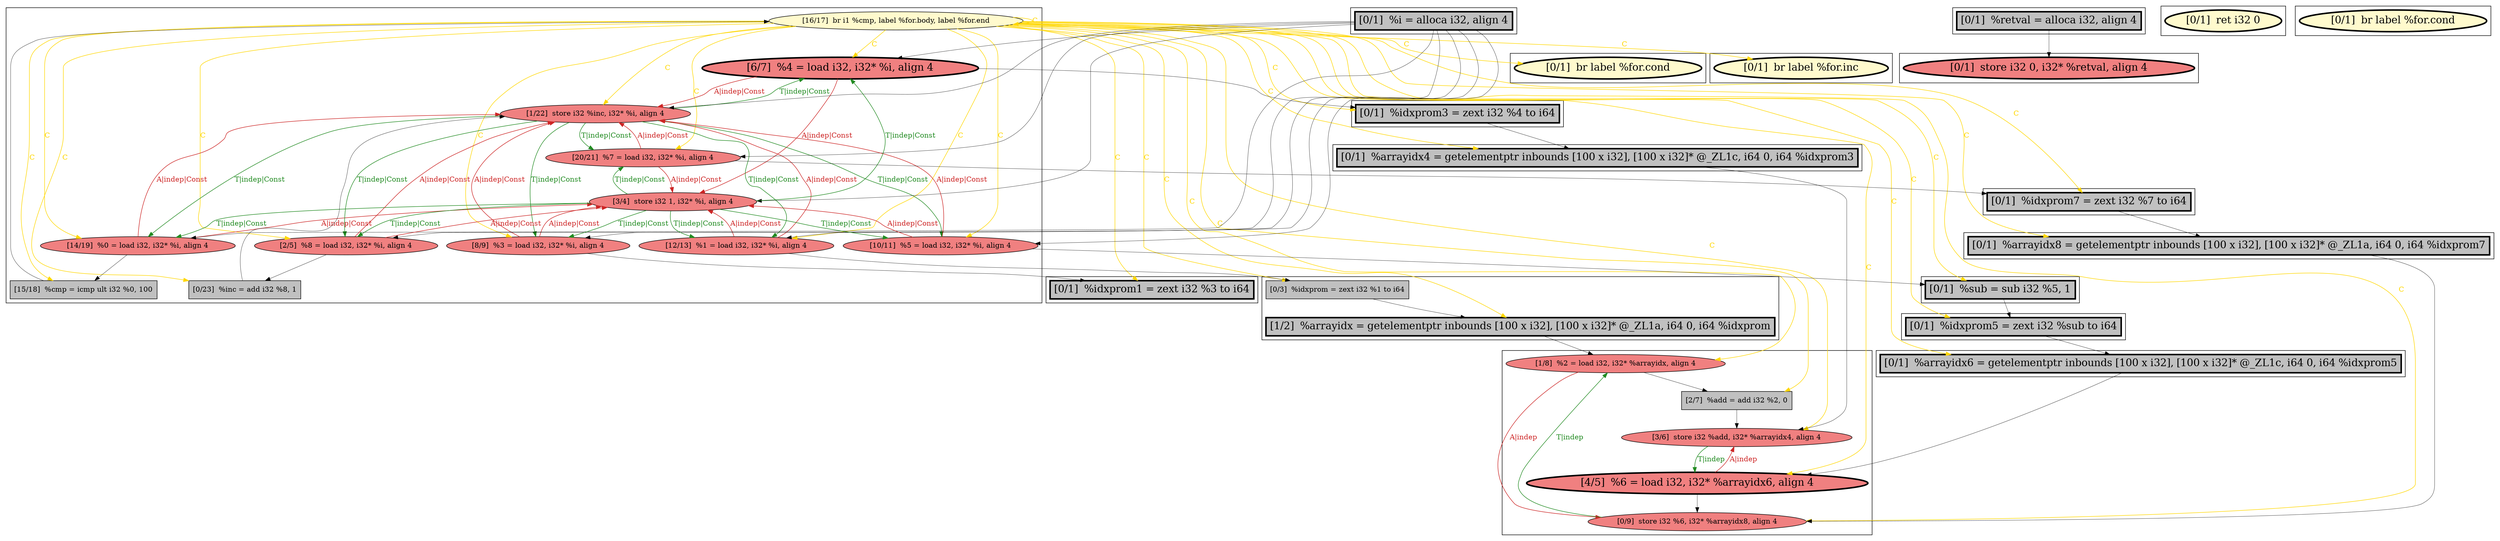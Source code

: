 
digraph G {



node138->node146 [style=solid,color=gold,label="C",penwidth=1.0,fontcolor=gold ]
node138->node145 [style=solid,color=gold,label="C",penwidth=1.0,fontcolor=gold ]
node140->node142 [style=solid,color=firebrick3,label="A|indep|Const",penwidth=1.0,fontcolor=firebrick3 ]
node142->node140 [style=solid,color=forestgreen,label="T|indep|Const",penwidth=1.0,fontcolor=forestgreen ]
node138->node153 [style=solid,color=gold,label="C",penwidth=1.0,fontcolor=gold ]
node138->node139 [style=solid,color=gold,label="C",penwidth=1.0,fontcolor=gold ]
node138->node138 [style=solid,color=gold,label="C",penwidth=1.0,fontcolor=gold ]
node138->node140 [style=solid,color=gold,label="C",penwidth=1.0,fontcolor=gold ]
node138->node142 [style=solid,color=gold,label="C",penwidth=1.0,fontcolor=gold ]
node151->node140 [style=solid,color=black,label="",penwidth=0.5,fontcolor=black ]
node145->node120 [style=solid,color=black,label="",penwidth=0.5,fontcolor=black ]
node143->node141 [style=solid,color=firebrick3,label="A|indep|Const",penwidth=1.0,fontcolor=firebrick3 ]
node145->node141 [style=solid,color=firebrick3,label="A|indep|Const",penwidth=1.0,fontcolor=firebrick3 ]
node151->node143 [style=solid,color=black,label="",penwidth=0.5,fontcolor=black ]
node142->node146 [style=solid,color=forestgreen,label="T|indep|Const",penwidth=1.0,fontcolor=forestgreen ]
node146->node142 [style=solid,color=firebrick3,label="A|indep|Const",penwidth=1.0,fontcolor=firebrick3 ]
node151->node145 [style=solid,color=black,label="",penwidth=0.5,fontcolor=black ]
node124->node121 [style=solid,color=firebrick3,label="A|indep",penwidth=1.0,fontcolor=firebrick3 ]
node138->node150 [style=solid,color=gold,label="C",penwidth=1.0,fontcolor=gold ]
node138->node123 [style=solid,color=gold,label="C",penwidth=1.0,fontcolor=gold ]
node151->node147 [style=solid,color=black,label="",penwidth=0.5,fontcolor=black ]
node131->node125 [style=solid,color=black,label="",penwidth=0.5,fontcolor=black ]
node142->node148 [style=solid,color=forestgreen,label="T|indep|Const",penwidth=1.0,fontcolor=forestgreen ]
node149->node121 [style=solid,color=black,label="",penwidth=0.5,fontcolor=black ]
node139->node142 [style=solid,color=firebrick3,label="A|indep|Const",penwidth=1.0,fontcolor=firebrick3 ]
node151->node141 [style=solid,color=black,label="",penwidth=0.5,fontcolor=black ]
node153->node124 [style=solid,color=black,label="",penwidth=0.5,fontcolor=black ]
node151->node148 [style=solid,color=black,label="",penwidth=0.5,fontcolor=black ]
node152->node153 [style=solid,color=black,label="",penwidth=0.5,fontcolor=black ]
node138->node120 [style=solid,color=gold,label="C",penwidth=1.0,fontcolor=gold ]
node130->node131 [style=solid,color=black,label="",penwidth=0.5,fontcolor=black ]
node124->node122 [style=solid,color=black,label="",penwidth=0.5,fontcolor=black ]
node123->node121 [style=solid,color=black,label="",penwidth=0.5,fontcolor=black ]
node138->node149 [style=solid,color=gold,label="C",penwidth=1.0,fontcolor=gold ]
node138->node122 [style=solid,color=gold,label="C",penwidth=1.0,fontcolor=gold ]
node139->node152 [style=solid,color=black,label="",penwidth=0.5,fontcolor=black ]
node141->node139 [style=solid,color=forestgreen,label="T|indep|Const",penwidth=1.0,fontcolor=forestgreen ]
node138->node135 [style=solid,color=gold,label="C",penwidth=1.0,fontcolor=gold ]
node138->node148 [style=solid,color=gold,label="C",penwidth=1.0,fontcolor=gold ]
node138->node134 [style=solid,color=gold,label="C",penwidth=1.0,fontcolor=gold ]
node138->node143 [style=solid,color=gold,label="C",penwidth=1.0,fontcolor=gold ]
node138->node147 [style=solid,color=gold,label="C",penwidth=1.0,fontcolor=gold ]
node147->node137 [style=solid,color=black,label="",penwidth=0.5,fontcolor=black ]
node147->node142 [style=solid,color=firebrick3,label="A|indep|Const",penwidth=1.0,fontcolor=firebrick3 ]
node134->node149 [style=solid,color=black,label="",penwidth=0.5,fontcolor=black ]
node138->node125 [style=solid,color=gold,label="C",penwidth=1.0,fontcolor=gold ]
node138->node121 [style=solid,color=gold,label="C",penwidth=1.0,fontcolor=gold ]
node138->node131 [style=solid,color=gold,label="C",penwidth=1.0,fontcolor=gold ]
node141->node146 [style=solid,color=forestgreen,label="T|indep|Const",penwidth=1.0,fontcolor=forestgreen ]
node146->node141 [style=solid,color=firebrick3,label="A|indep|Const",penwidth=1.0,fontcolor=firebrick3 ]
node138->node130 [style=solid,color=gold,label="C",penwidth=1.0,fontcolor=gold ]
node142->node143 [style=solid,color=forestgreen,label="T|indep|Const",penwidth=1.0,fontcolor=forestgreen ]
node151->node139 [style=solid,color=black,label="",penwidth=0.5,fontcolor=black ]
node140->node144 [style=solid,color=black,label="",penwidth=0.5,fontcolor=black ]
node121->node124 [style=solid,color=forestgreen,label="T|indep",penwidth=1.0,fontcolor=forestgreen ]
node138->node137 [style=solid,color=gold,label="C",penwidth=1.0,fontcolor=gold ]
node151->node142 [style=solid,color=black,label="",penwidth=0.5,fontcolor=black ]
node148->node141 [style=solid,color=firebrick3,label="A|indep|Const",penwidth=1.0,fontcolor=firebrick3 ]
node142->node147 [style=solid,color=forestgreen,label="T|indep|Const",penwidth=1.0,fontcolor=forestgreen ]
node145->node142 [style=solid,color=firebrick3,label="A|indep|Const",penwidth=1.0,fontcolor=firebrick3 ]
node146->node130 [style=solid,color=black,label="",penwidth=0.5,fontcolor=black ]
node141->node148 [style=solid,color=forestgreen,label="T|indep|Const",penwidth=1.0,fontcolor=forestgreen ]
node151->node146 [style=solid,color=black,label="",penwidth=0.5,fontcolor=black ]
node142->node145 [style=solid,color=forestgreen,label="T|indep|Const",penwidth=1.0,fontcolor=forestgreen ]
node143->node142 [style=solid,color=firebrick3,label="A|indep|Const",penwidth=1.0,fontcolor=firebrick3 ]
node128->node135 [style=solid,color=black,label="",penwidth=0.5,fontcolor=black ]
node129->node126 [style=solid,color=black,label="",penwidth=0.5,fontcolor=black ]
node139->node141 [style=solid,color=firebrick3,label="A|indep|Const",penwidth=1.0,fontcolor=firebrick3 ]
node148->node134 [style=solid,color=black,label="",penwidth=0.5,fontcolor=black ]
node141->node143 [style=solid,color=forestgreen,label="T|indep|Const",penwidth=1.0,fontcolor=forestgreen ]
node150->node123 [style=solid,color=black,label="",penwidth=0.5,fontcolor=black ]
node138->node144 [style=solid,color=gold,label="C",penwidth=1.0,fontcolor=gold ]
node138->node124 [style=solid,color=gold,label="C",penwidth=1.0,fontcolor=gold ]
node122->node125 [style=solid,color=black,label="",penwidth=0.5,fontcolor=black ]
node138->node132 [style=solid,color=gold,label="C",penwidth=1.0,fontcolor=gold ]
node143->node128 [style=solid,color=black,label="",penwidth=0.5,fontcolor=black ]
node125->node123 [style=solid,color=forestgreen,label="T|indep",penwidth=1.0,fontcolor=forestgreen ]
node144->node138 [style=solid,color=black,label="",penwidth=0.5,fontcolor=black ]
node138->node152 [style=solid,color=gold,label="C",penwidth=1.0,fontcolor=gold ]
node135->node150 [style=solid,color=black,label="",penwidth=0.5,fontcolor=black ]
node138->node133 [style=solid,color=gold,label="C",penwidth=1.0,fontcolor=gold ]
node123->node125 [style=solid,color=firebrick3,label="A|indep",penwidth=1.0,fontcolor=firebrick3 ]
node148->node142 [style=solid,color=firebrick3,label="A|indep|Const",penwidth=1.0,fontcolor=firebrick3 ]
node147->node141 [style=solid,color=firebrick3,label="A|indep|Const",penwidth=1.0,fontcolor=firebrick3 ]
node138->node128 [style=solid,color=gold,label="C",penwidth=1.0,fontcolor=gold ]
node141->node147 [style=solid,color=forestgreen,label="T|indep|Const",penwidth=1.0,fontcolor=forestgreen ]
node137->node142 [style=solid,color=black,label="",penwidth=0.5,fontcolor=black ]
node141->node145 [style=solid,color=forestgreen,label="T|indep|Const",penwidth=1.0,fontcolor=forestgreen ]
node142->node139 [style=solid,color=forestgreen,label="T|indep|Const",penwidth=1.0,fontcolor=forestgreen ]
node141->node140 [style=solid,color=forestgreen,label="T|indep|Const",penwidth=1.0,fontcolor=forestgreen ]
node140->node141 [style=solid,color=firebrick3,label="A|indep|Const",penwidth=1.0,fontcolor=firebrick3 ]


subgraph cluster16 {


node151 [penwidth=3.0,fontsize=20,fillcolor=grey,label="[0/1]  %i = alloca i32, align 4",shape=rectangle,style=filled ]



}

subgraph cluster17 {


node153 [penwidth=3.0,fontsize=20,fillcolor=grey,label="[1/2]  %arrayidx = getelementptr inbounds [100 x i32], [100 x i32]* @_ZL1a, i64 0, i64 %idxprom",shape=rectangle,style=filled ]
node152 [fillcolor=grey,label="[0/3]  %idxprom = zext i32 %1 to i64",shape=rectangle,style=filled ]



}

subgraph cluster4 {


node128 [penwidth=3.0,fontsize=20,fillcolor=grey,label="[0/1]  %sub = sub i32 %5, 1",shape=rectangle,style=filled ]



}

subgraph cluster3 {


node127 [penwidth=3.0,fontsize=20,fillcolor=lemonchiffon,label="[0/1]  ret i32 0",shape=ellipse,style=filled ]



}

subgraph cluster2 {


node126 [penwidth=3.0,fontsize=20,fillcolor=lightcoral,label="[0/1]  store i32 0, i32* %retval, align 4",shape=ellipse,style=filled ]



}

subgraph cluster1 {


node125 [fillcolor=lightcoral,label="[3/6]  store i32 %add, i32* %arrayidx4, align 4",shape=ellipse,style=filled ]
node124 [fillcolor=lightcoral,label="[1/8]  %2 = load i32, i32* %arrayidx, align 4",shape=ellipse,style=filled ]
node123 [penwidth=3.0,fontsize=20,fillcolor=lightcoral,label="[4/5]  %6 = load i32, i32* %arrayidx6, align 4",shape=ellipse,style=filled ]
node121 [fillcolor=lightcoral,label="[0/9]  store i32 %6, i32* %arrayidx8, align 4",shape=ellipse,style=filled ]
node122 [fillcolor=grey,label="[2/7]  %add = add i32 %2, 0",shape=rectangle,style=filled ]



}

subgraph cluster12 {


node136 [penwidth=3.0,fontsize=20,fillcolor=lemonchiffon,label="[0/1]  br label %for.cond",shape=ellipse,style=filled ]



}

subgraph cluster5 {


node129 [penwidth=3.0,fontsize=20,fillcolor=grey,label="[0/1]  %retval = alloca i32, align 4",shape=rectangle,style=filled ]



}

subgraph cluster0 {


node120 [penwidth=3.0,fontsize=20,fillcolor=grey,label="[0/1]  %idxprom1 = zext i32 %3 to i64",shape=rectangle,style=filled ]



}

subgraph cluster6 {


node130 [penwidth=3.0,fontsize=20,fillcolor=grey,label="[0/1]  %idxprom3 = zext i32 %4 to i64",shape=rectangle,style=filled ]



}

subgraph cluster14 {


node149 [penwidth=3.0,fontsize=20,fillcolor=grey,label="[0/1]  %arrayidx8 = getelementptr inbounds [100 x i32], [100 x i32]* @_ZL1a, i64 0, i64 %idxprom7",shape=rectangle,style=filled ]



}

subgraph cluster7 {


node131 [penwidth=3.0,fontsize=20,fillcolor=grey,label="[0/1]  %arrayidx4 = getelementptr inbounds [100 x i32], [100 x i32]* @_ZL1c, i64 0, i64 %idxprom3",shape=rectangle,style=filled ]



}

subgraph cluster8 {


node132 [penwidth=3.0,fontsize=20,fillcolor=lemonchiffon,label="[0/1]  br label %for.cond",shape=ellipse,style=filled ]



}

subgraph cluster9 {


node133 [penwidth=3.0,fontsize=20,fillcolor=lemonchiffon,label="[0/1]  br label %for.inc",shape=ellipse,style=filled ]



}

subgraph cluster10 {


node134 [penwidth=3.0,fontsize=20,fillcolor=grey,label="[0/1]  %idxprom7 = zext i32 %7 to i64",shape=rectangle,style=filled ]



}

subgraph cluster11 {


node135 [penwidth=3.0,fontsize=20,fillcolor=grey,label="[0/1]  %idxprom5 = zext i32 %sub to i64",shape=rectangle,style=filled ]



}

subgraph cluster13 {


node147 [fillcolor=lightcoral,label="[2/5]  %8 = load i32, i32* %i, align 4",shape=ellipse,style=filled ]
node146 [penwidth=3.0,fontsize=20,fillcolor=lightcoral,label="[6/7]  %4 = load i32, i32* %i, align 4",shape=ellipse,style=filled ]
node148 [fillcolor=lightcoral,label="[20/21]  %7 = load i32, i32* %i, align 4",shape=ellipse,style=filled ]
node145 [fillcolor=lightcoral,label="[8/9]  %3 = load i32, i32* %i, align 4",shape=ellipse,style=filled ]
node143 [fillcolor=lightcoral,label="[10/11]  %5 = load i32, i32* %i, align 4",shape=ellipse,style=filled ]
node141 [fillcolor=lightcoral,label="[3/4]  store i32 1, i32* %i, align 4",shape=ellipse,style=filled ]
node137 [fillcolor=grey,label="[0/23]  %inc = add i32 %8, 1",shape=rectangle,style=filled ]
node139 [fillcolor=lightcoral,label="[12/13]  %1 = load i32, i32* %i, align 4",shape=ellipse,style=filled ]
node140 [fillcolor=lightcoral,label="[14/19]  %0 = load i32, i32* %i, align 4",shape=ellipse,style=filled ]
node144 [fillcolor=grey,label="[15/18]  %cmp = icmp ult i32 %0, 100",shape=rectangle,style=filled ]
node138 [fillcolor=lemonchiffon,label="[16/17]  br i1 %cmp, label %for.body, label %for.end",shape=ellipse,style=filled ]
node142 [fillcolor=lightcoral,label="[1/22]  store i32 %inc, i32* %i, align 4",shape=ellipse,style=filled ]



}

subgraph cluster15 {


node150 [penwidth=3.0,fontsize=20,fillcolor=grey,label="[0/1]  %arrayidx6 = getelementptr inbounds [100 x i32], [100 x i32]* @_ZL1c, i64 0, i64 %idxprom5",shape=rectangle,style=filled ]



}

}
